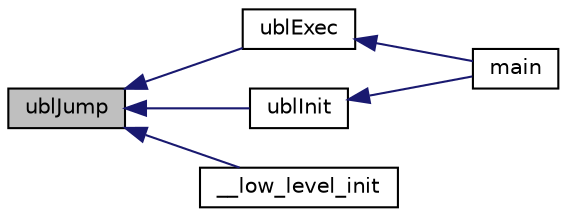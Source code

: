 digraph "ublJump"
{
  edge [fontname="Helvetica",fontsize="10",labelfontname="Helvetica",labelfontsize="10"];
  node [fontname="Helvetica",fontsize="10",shape=record];
  rankdir="LR";
  Node1 [label="ublJump",height=0.2,width=0.4,color="black", fillcolor="grey75", style="filled" fontcolor="black"];
  Node1 -> Node2 [dir="back",color="midnightblue",fontsize="10",style="solid",fontname="Helvetica"];
  Node2 [label="ublExec",height=0.2,width=0.4,color="black", fillcolor="white", style="filled",URL="$ubl__exec_8h.html#a7bdbb150c2221ac2cf7e332401c14267"];
  Node2 -> Node3 [dir="back",color="midnightblue",fontsize="10",style="solid",fontname="Helvetica"];
  Node3 [label="main",height=0.2,width=0.4,color="black", fillcolor="white", style="filled",URL="$ubl__main_8c.html#a6288eba0f8e8ad3ab1544ad731eb7667"];
  Node1 -> Node4 [dir="back",color="midnightblue",fontsize="10",style="solid",fontname="Helvetica"];
  Node4 [label="ublInit",height=0.2,width=0.4,color="black", fillcolor="white", style="filled",URL="$ubl__exec_8h.html#a4deae3bc46d46e93388cb41013e9eac3"];
  Node4 -> Node3 [dir="back",color="midnightblue",fontsize="10",style="solid",fontname="Helvetica"];
  Node1 -> Node5 [dir="back",color="midnightblue",fontsize="10",style="solid",fontname="Helvetica"];
  Node5 [label="__low_level_init",height=0.2,width=0.4,color="black", fillcolor="white", style="filled",URL="$ubl__main_8c.html#a78971c2bd7bf2371a7958a70dab90472"];
}
